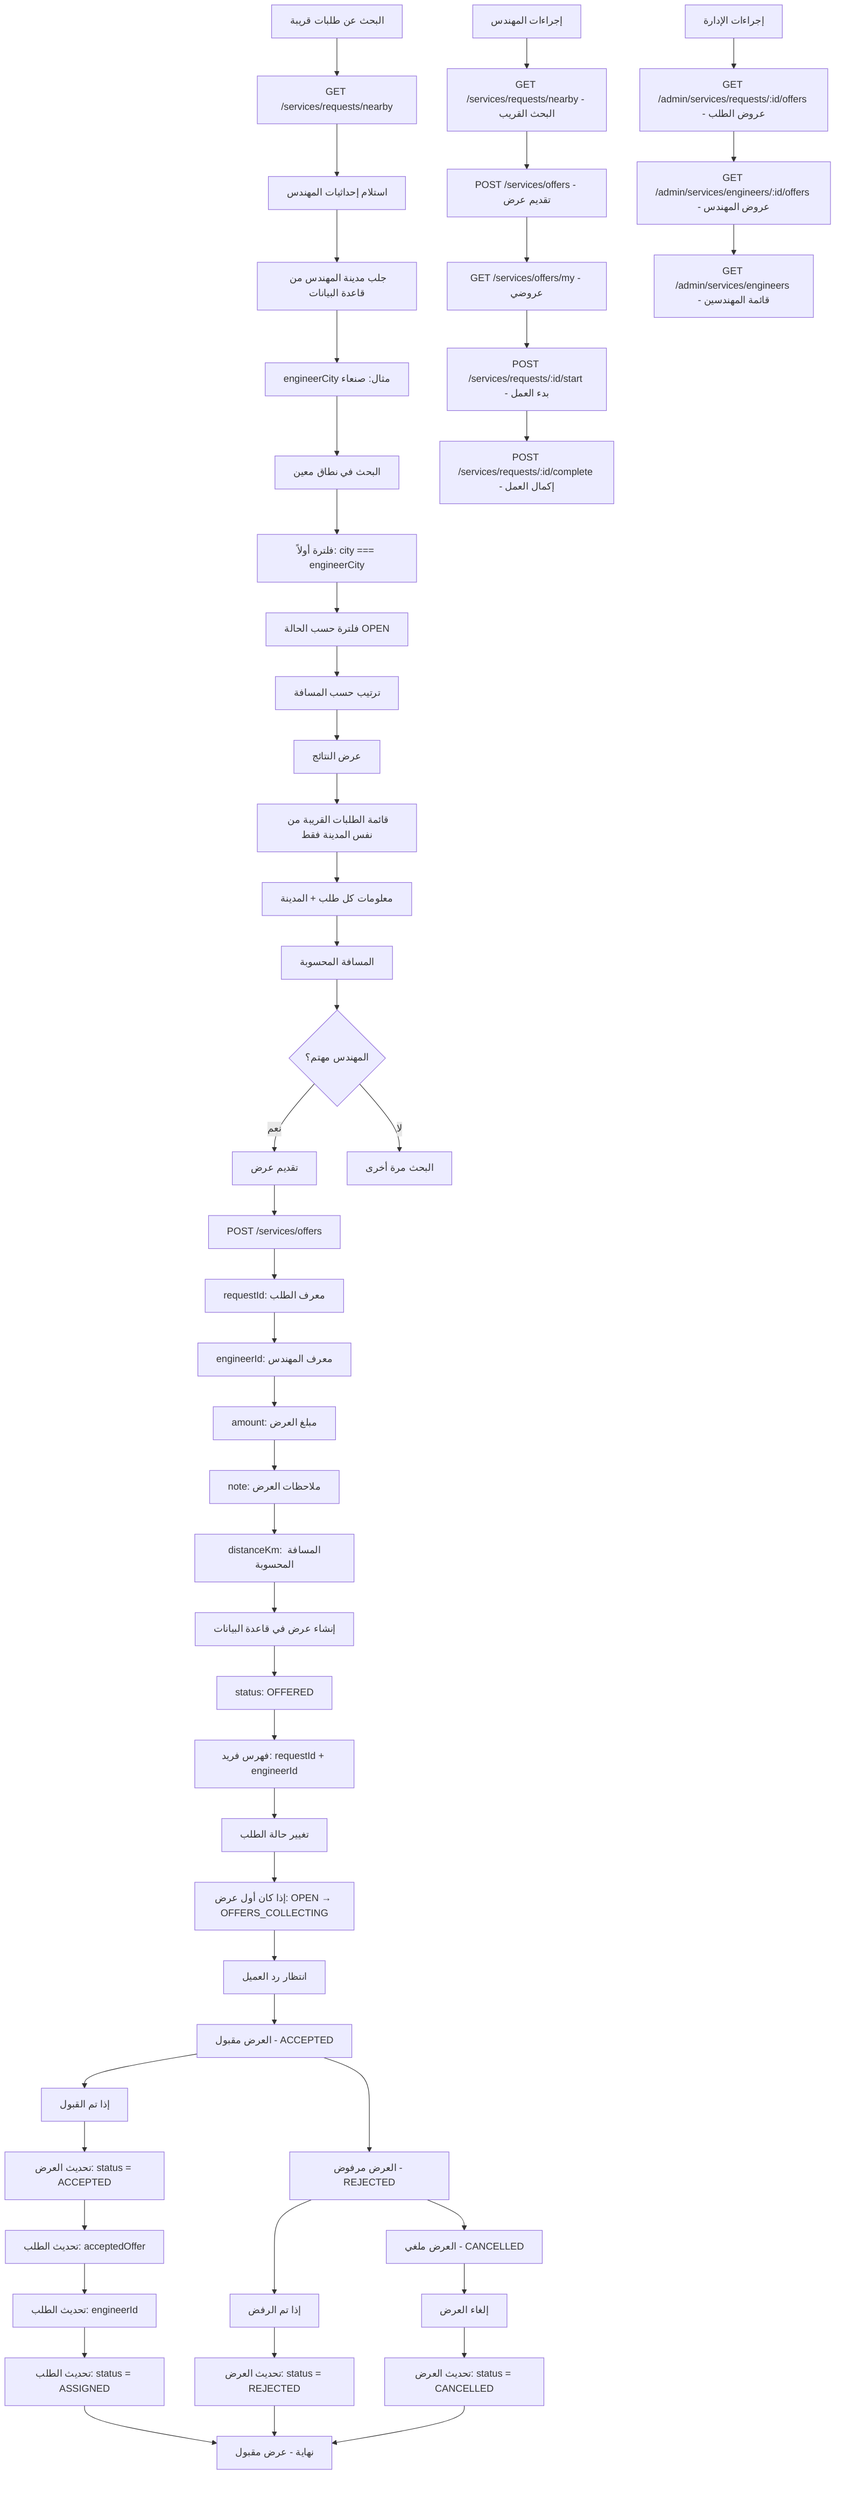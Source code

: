 %% Engineer Offers Flow
%% View at https://mermaid.live
flowchart TD
  A[البحث عن طلبات قريبة] --> B[GET /services/requests/nearby]
  B --> B1[استلام إحداثيات المهندس]
  B1 --> B1A[جلب مدينة المهندس من قاعدة البيانات]
  B1A --> B1B[engineerCity مثال: صنعاء]
  B1B --> B2[البحث في نطاق معين]
  B2 --> B2A[فلترة أولاً: city === engineerCity]
  B2A --> B3[فلترة حسب الحالة OPEN]
  B3 --> B4[ترتيب حسب المسافة]

  B4 --> C[عرض النتائج]
  C --> C1[قائمة الطلبات القريبة من نفس المدينة فقط]
  C1 --> C2[معلومات كل طلب + المدينة]
  C2 --> C3[المسافة المحسوبة]

  C3 --> D{المهندس مهتم؟}
  D -->|نعم| E[تقديم عرض]
  D -->|لا| F[البحث مرة أخرى]

  E --> E1[POST /services/offers]
  E1 --> E2[requestId: معرف الطلب]
  E2 --> E3[engineerId: معرف المهندس]
  E3 --> E4[amount: مبلغ العرض]
  E4 --> E5[note: ملاحظات العرض]
  E5 --> E6[distanceKm: المسافة المحسوبة]

  E6 --> G[إنشاء عرض في قاعدة البيانات]
  G --> G1[status: OFFERED]
  G1 --> G2[فهرس فريد: requestId + engineerId]

  G2 --> H[تغيير حالة الطلب]
  H --> H1[إذا كان أول عرض: OPEN → OFFERS_COLLECTING]

  H1 --> I[انتظار رد العميل]
  I --> I1[العرض مقبول - ACCEPTED]
  I1 --> I2[العرض مرفوض - REJECTED]
  I2 --> I3[العرض ملغي - CANCELLED]

  I1 --> J[إذا تم القبول]
  J --> J1[تحديث العرض: status = ACCEPTED]
  J1 --> J2[تحديث الطلب: acceptedOffer]
  J2 --> J3[تحديث الطلب: engineerId]
  J3 --> J4[تحديث الطلب: status = ASSIGNED]

  I2 --> K[إذا تم الرفض]
  K --> K1[تحديث العرض: status = REJECTED]

  I3 --> L[إلغاء العرض]
  L --> L1[تحديث العرض: status = CANCELLED]

  %% Engineer Actions
  M[إجراءات المهندس] --> M1[GET /services/requests/nearby - البحث القريب]
  M1 --> M2[POST /services/offers - تقديم عرض]
  M2 --> M3[GET /services/offers/my - عروضي]
  M3 --> M4[POST /services/requests/:id/start - بدء العمل]
  M4 --> M5[POST /services/requests/:id/complete - إكمال العمل]

  %% Admin Actions
  N[إجراءات الإدارة] --> N1[GET /admin/services/requests/:id/offers - عروض الطلب]
  N1 --> N2[GET /admin/services/engineers/:id/offers - عروض المهندس]
  N2 --> N3[GET /admin/services/engineers - قائمة المهندسين]

  %% End points
  J4 --> O[نهاية - عرض مقبول]
  K1 --> O
  L1 --> O